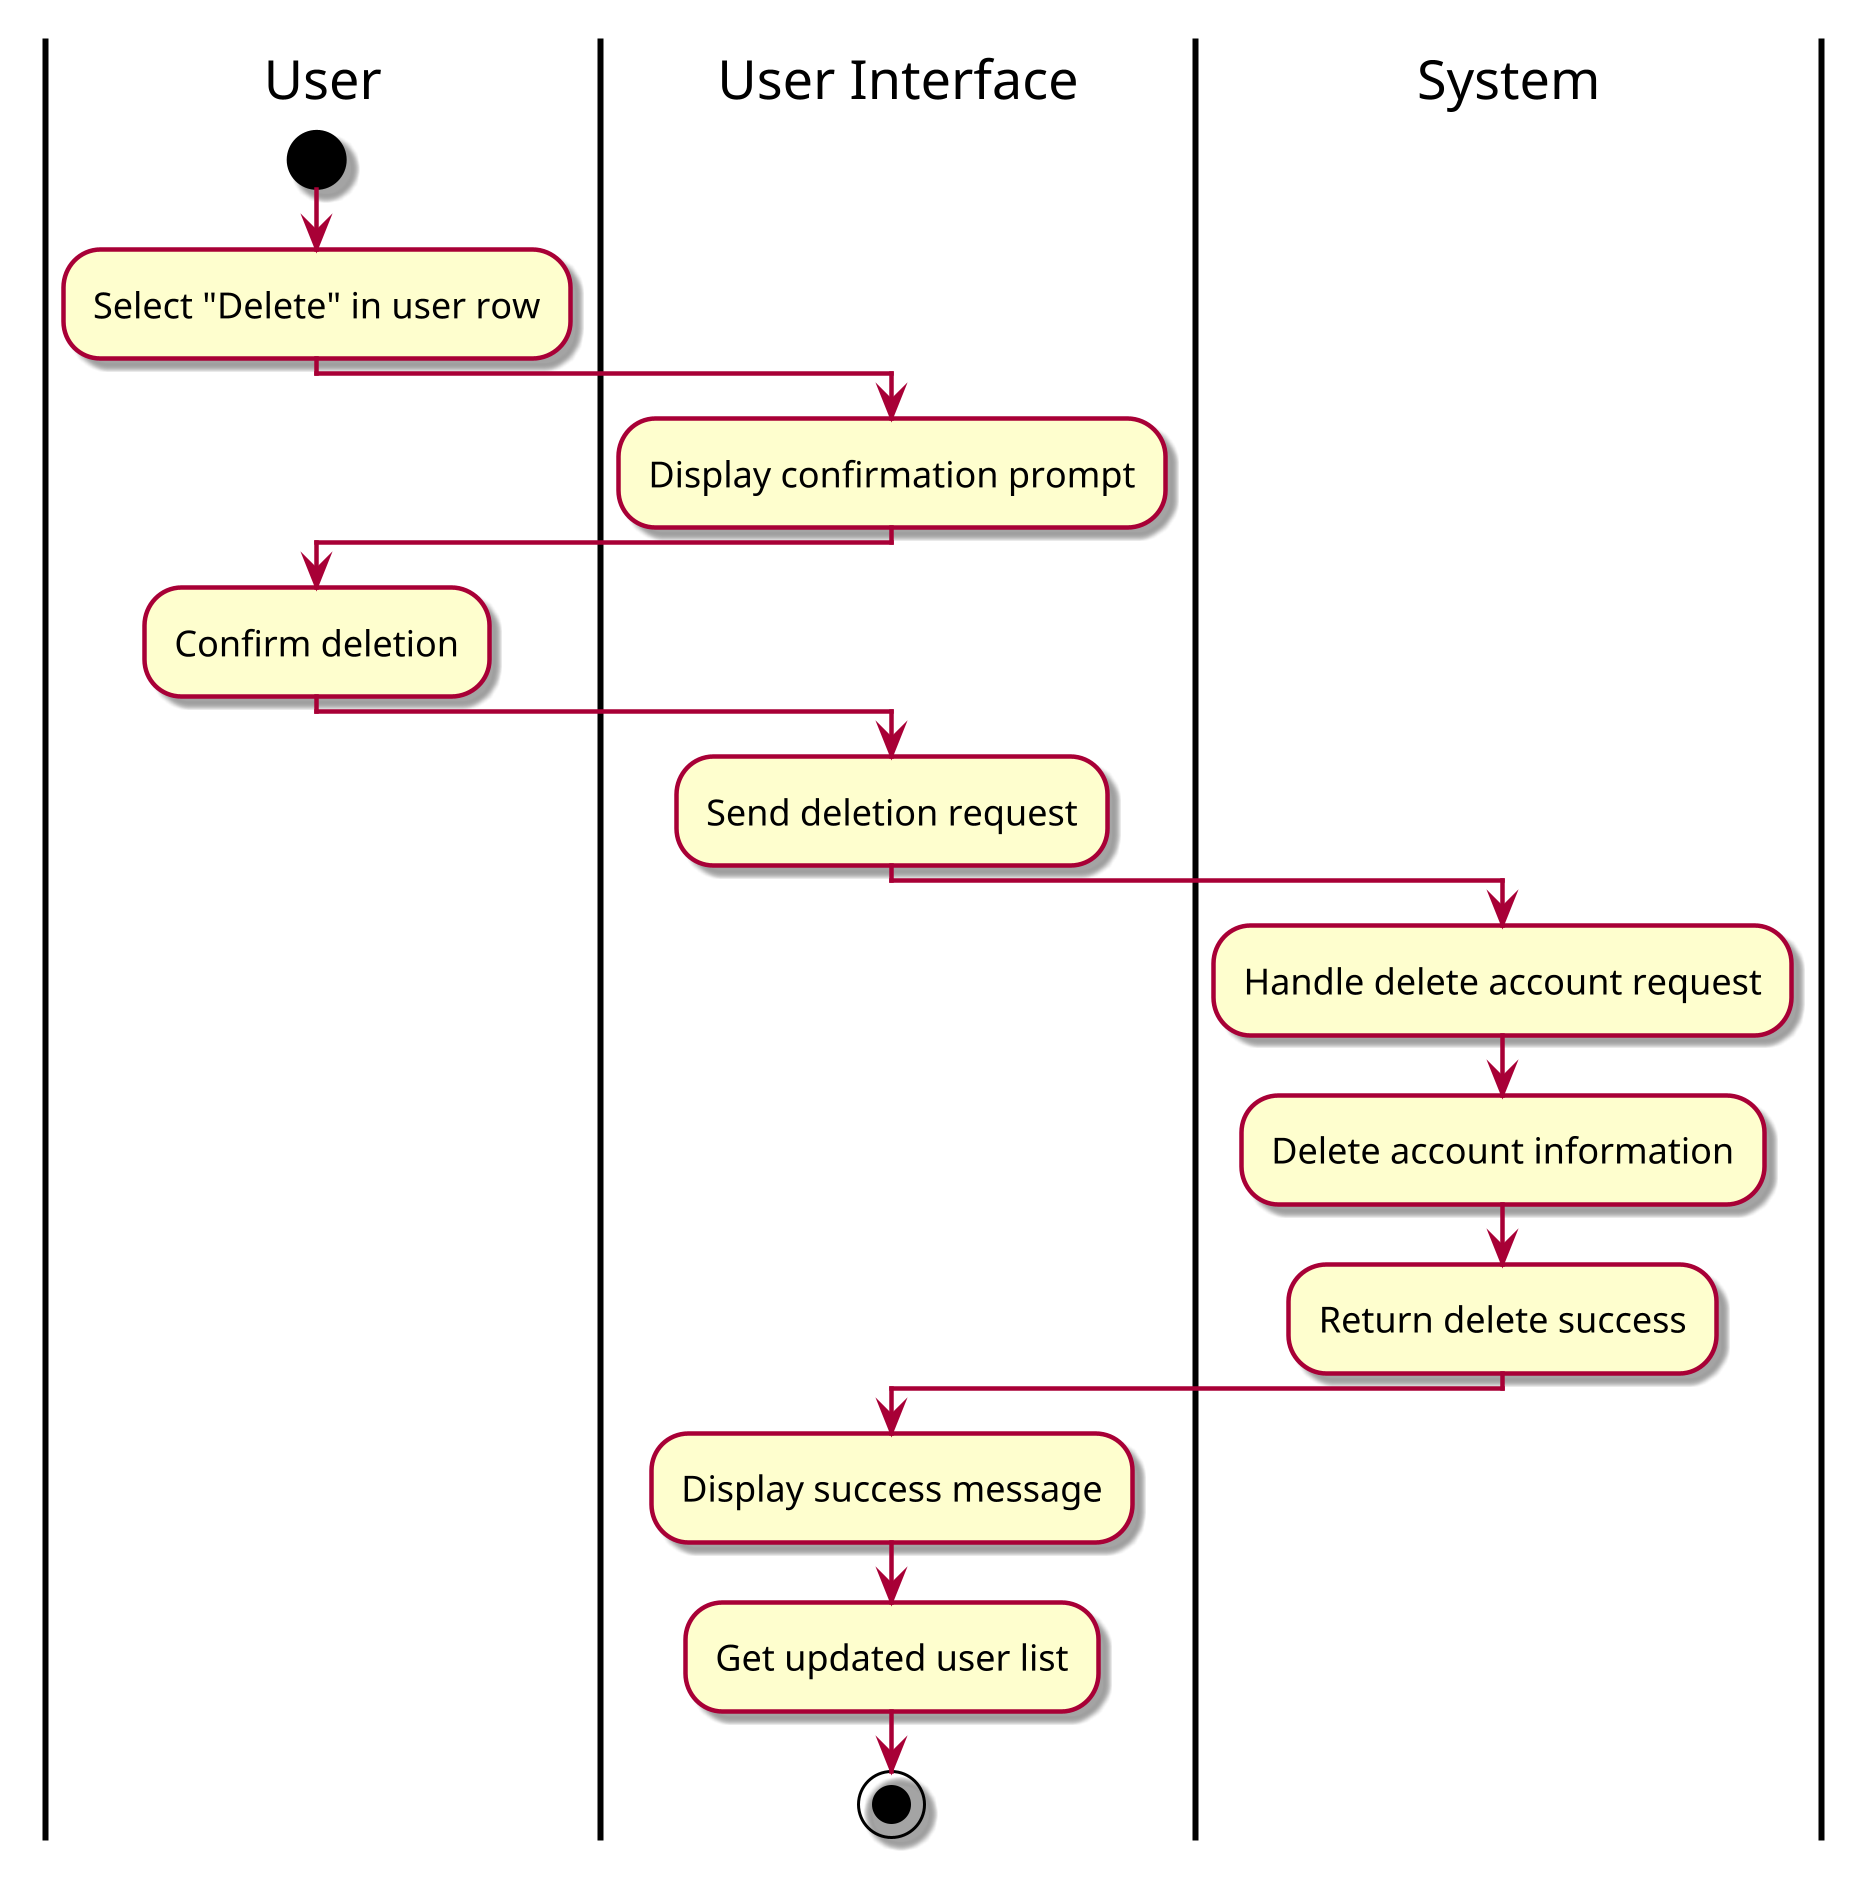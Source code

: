 @startuml Delete User
skin rose
scale 3

|User|
start
:Select "Delete" in user row;
|User Interface|
:Display confirmation prompt;
|User|
:Confirm deletion;
|User Interface|
:Send deletion request;
|System|
:Handle delete account request;
:Delete account information;
:Return delete success;
|User Interface|
:Display success message;
:Get updated user list;
stop
@enduml